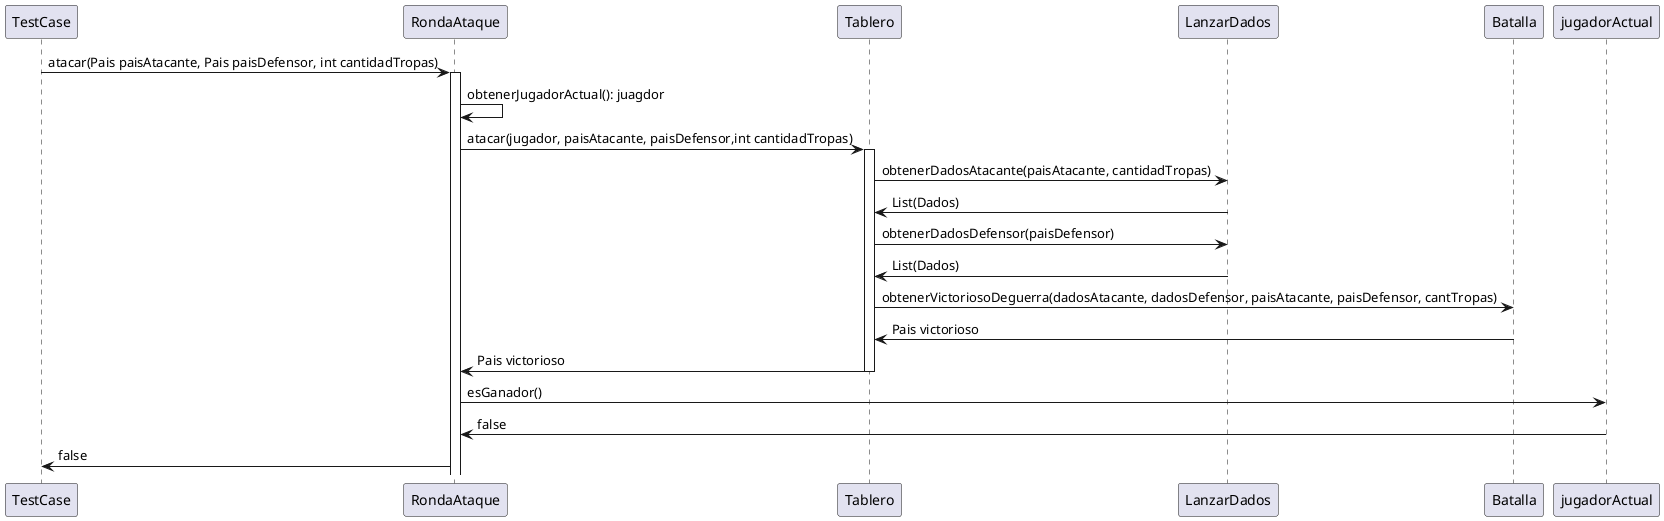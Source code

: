 @startuml
TestCase->RondaAtaque: atacar(Pais paisAtacante, Pais paisDefensor, int cantidadTropas)
activate RondaAtaque
RondaAtaque->RondaAtaque: obtenerJugadorActual(): juagdor
RondaAtaque -> Tablero: atacar(jugador, paisAtacante, paisDefensor,int cantidadTropas)
activate Tablero
Tablero -> LanzarDados: obtenerDadosAtacante(paisAtacante, cantidadTropas)
LanzarDados->Tablero: List(Dados)
Tablero -> LanzarDados: obtenerDadosDefensor(paisDefensor)
LanzarDados->Tablero: List(Dados)
Tablero->Batalla: obtenerVictoriosoDeguerra(dadosAtacante, dadosDefensor, paisAtacante, paisDefensor, cantTropas)
Batalla->Tablero: Pais victorioso
Tablero->RondaAtaque: Pais victorioso
deactivate Tablero
RondaAtaque->jugadorActual: esGanador()
jugadorActual -> RondaAtaque: false
RondaAtaque->TestCase: false


@enduml